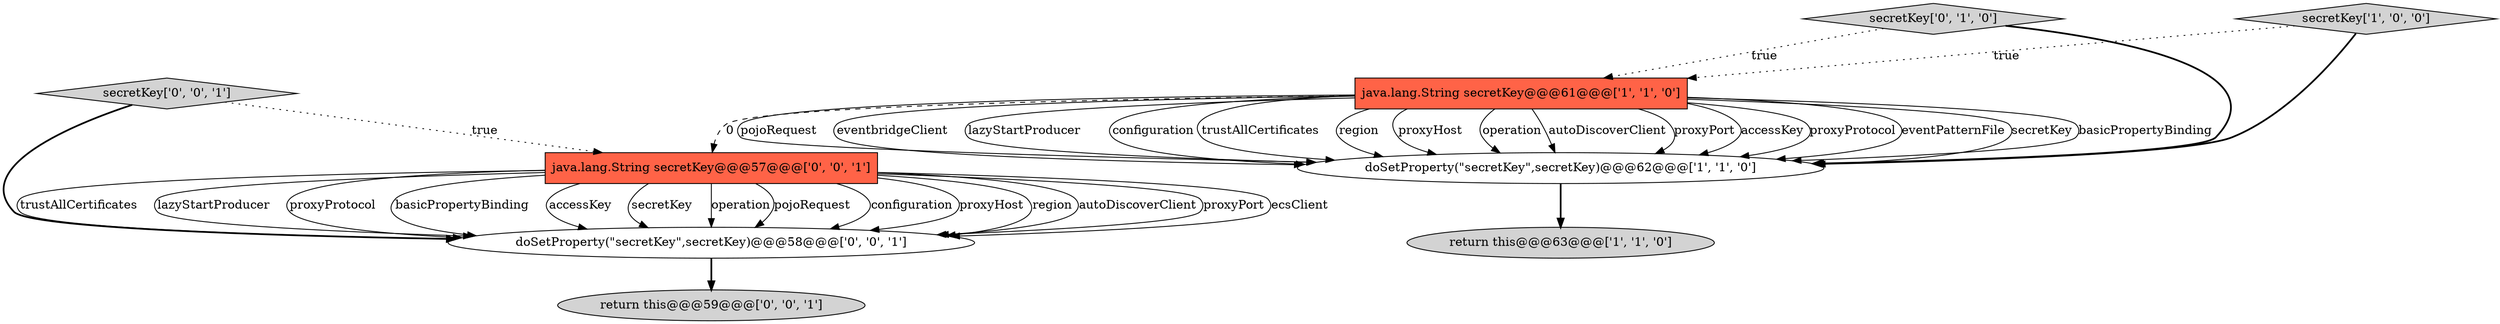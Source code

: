 digraph {
1 [style = filled, label = "java.lang.String secretKey@@@61@@@['1', '1', '0']", fillcolor = tomato, shape = box image = "AAA0AAABBB1BBB"];
2 [style = filled, label = "return this@@@63@@@['1', '1', '0']", fillcolor = lightgray, shape = ellipse image = "AAA0AAABBB1BBB"];
6 [style = filled, label = "java.lang.String secretKey@@@57@@@['0', '0', '1']", fillcolor = tomato, shape = box image = "AAA0AAABBB3BBB"];
3 [style = filled, label = "secretKey['1', '0', '0']", fillcolor = lightgray, shape = diamond image = "AAA0AAABBB1BBB"];
5 [style = filled, label = "return this@@@59@@@['0', '0', '1']", fillcolor = lightgray, shape = ellipse image = "AAA0AAABBB3BBB"];
7 [style = filled, label = "doSetProperty(\"secretKey\",secretKey)@@@58@@@['0', '0', '1']", fillcolor = white, shape = ellipse image = "AAA0AAABBB3BBB"];
4 [style = filled, label = "secretKey['0', '1', '0']", fillcolor = lightgray, shape = diamond image = "AAA0AAABBB2BBB"];
0 [style = filled, label = "doSetProperty(\"secretKey\",secretKey)@@@62@@@['1', '1', '0']", fillcolor = white, shape = ellipse image = "AAA0AAABBB1BBB"];
8 [style = filled, label = "secretKey['0', '0', '1']", fillcolor = lightgray, shape = diamond image = "AAA0AAABBB3BBB"];
1->0 [style = solid, label="trustAllCertificates"];
1->0 [style = solid, label="region"];
6->7 [style = solid, label="configuration"];
1->0 [style = solid, label="proxyHost"];
1->0 [style = solid, label="operation"];
1->0 [style = solid, label="autoDiscoverClient"];
3->1 [style = dotted, label="true"];
6->7 [style = solid, label="proxyHost"];
1->0 [style = solid, label="proxyPort"];
6->7 [style = solid, label="region"];
8->6 [style = dotted, label="true"];
1->0 [style = solid, label="accessKey"];
1->0 [style = solid, label="proxyProtocol"];
1->0 [style = solid, label="eventPatternFile"];
4->1 [style = dotted, label="true"];
6->7 [style = solid, label="autoDiscoverClient"];
6->7 [style = solid, label="proxyPort"];
6->7 [style = solid, label="ecsClient"];
1->0 [style = solid, label="secretKey"];
3->0 [style = bold, label=""];
6->7 [style = solid, label="trustAllCertificates"];
1->0 [style = solid, label="basicPropertyBinding"];
6->7 [style = solid, label="lazyStartProducer"];
7->5 [style = bold, label=""];
8->7 [style = bold, label=""];
1->6 [style = dashed, label="0"];
6->7 [style = solid, label="proxyProtocol"];
1->0 [style = solid, label="pojoRequest"];
6->7 [style = solid, label="basicPropertyBinding"];
0->2 [style = bold, label=""];
6->7 [style = solid, label="accessKey"];
6->7 [style = solid, label="secretKey"];
1->0 [style = solid, label="eventbridgeClient"];
1->0 [style = solid, label="lazyStartProducer"];
6->7 [style = solid, label="operation"];
4->0 [style = bold, label=""];
1->0 [style = solid, label="configuration"];
6->7 [style = solid, label="pojoRequest"];
}
